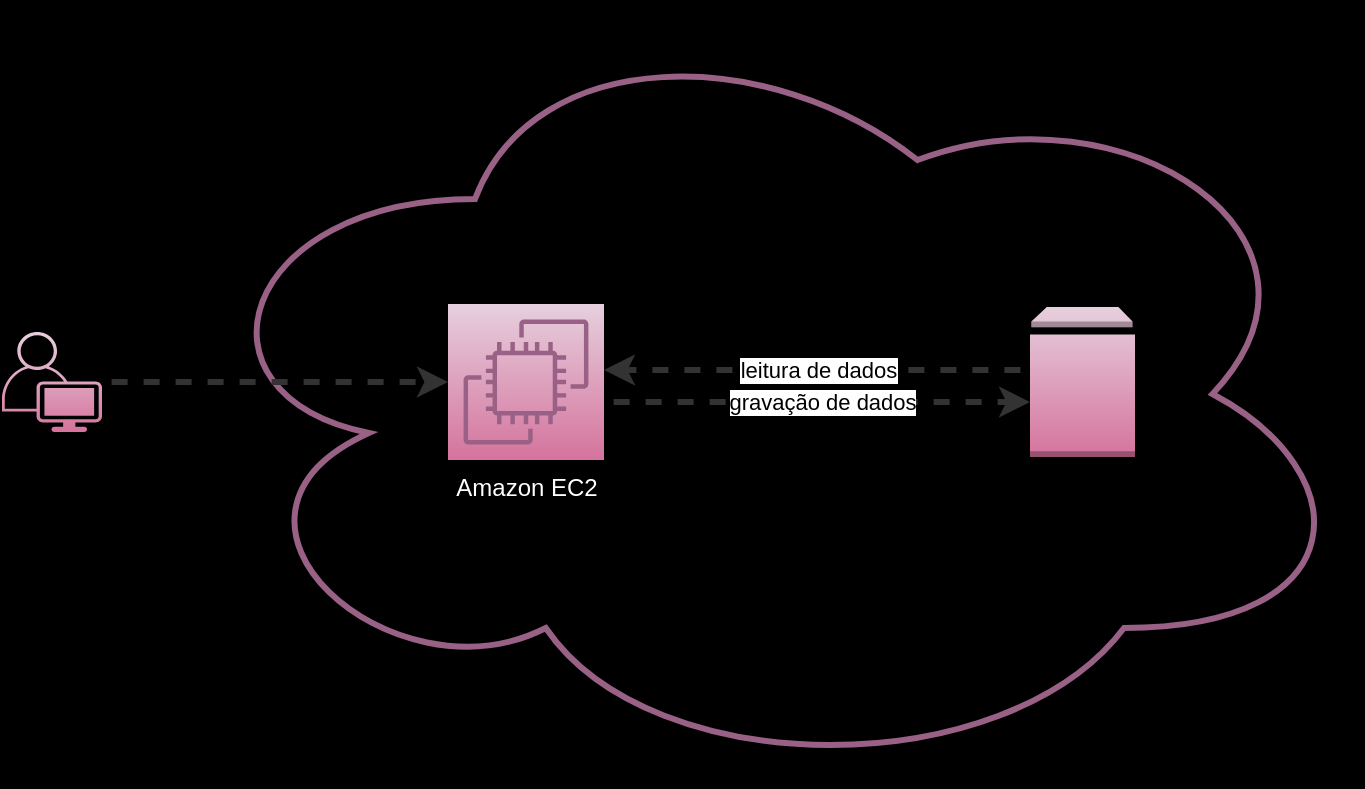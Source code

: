 <mxfile version="28.1.2">
  <diagram name="Página-1" id="b7c0HNShAyenCNqQ-96v">
    <mxGraphModel dx="1226" dy="736" grid="0" gridSize="10" guides="1" tooltips="1" connect="1" arrows="1" fold="1" page="1" pageScale="1" pageWidth="827" pageHeight="1169" background="#000000" math="0" shadow="0">
      <root>
        <mxCell id="0" />
        <mxCell id="1" parent="0" />
        <mxCell id="k4jxe9d4MujFpcMfzilK-7" value="" style="ellipse;shape=cloud;whiteSpace=wrap;html=1;fillColor=none;strokeColor=#996185;strokeWidth=3;gradientColor=default;shadow=0;" vertex="1" parent="1">
          <mxGeometry x="170" y="117" width="590" height="390" as="geometry" />
        </mxCell>
        <mxCell id="k4jxe9d4MujFpcMfzilK-12" style="edgeStyle=orthogonalEdgeStyle;rounded=0;orthogonalLoop=1;jettySize=auto;html=1;strokeWidth=3;strokeColor=#333333;flowAnimation=1;" edge="1" parent="1">
          <mxGeometry relative="1" as="geometry">
            <mxPoint x="595" y="300" as="sourcePoint" />
            <mxPoint x="382" y="300" as="targetPoint" />
          </mxGeometry>
        </mxCell>
        <mxCell id="k4jxe9d4MujFpcMfzilK-13" value="leitura de dados" style="edgeLabel;html=1;align=center;verticalAlign=middle;resizable=0;points=[];" vertex="1" connectable="0" parent="k4jxe9d4MujFpcMfzilK-12">
          <mxGeometry x="-0.057" y="1" relative="1" as="geometry">
            <mxPoint x="-6" y="-1" as="offset" />
          </mxGeometry>
        </mxCell>
        <mxCell id="k4jxe9d4MujFpcMfzilK-2" value="Amazon EBS" style="outlineConnect=0;dashed=0;verticalLabelPosition=bottom;verticalAlign=top;align=center;html=1;shape=mxgraph.aws3.volume;fillColor=#e6d0de;strokeColor=#996185;gradientColor=#d5739d;" vertex="1" parent="1">
          <mxGeometry x="595" y="268.5" width="52.5" height="75" as="geometry" />
        </mxCell>
        <mxCell id="k4jxe9d4MujFpcMfzilK-11" style="edgeStyle=orthogonalEdgeStyle;rounded=0;orthogonalLoop=1;jettySize=auto;html=1;flowAnimation=1;strokeWidth=3;strokeColor=#333333;" edge="1" parent="1" source="k4jxe9d4MujFpcMfzilK-3" target="k4jxe9d4MujFpcMfzilK-2">
          <mxGeometry relative="1" as="geometry">
            <Array as="points">
              <mxPoint x="487" y="316" />
              <mxPoint x="487" y="316" />
            </Array>
          </mxGeometry>
        </mxCell>
        <mxCell id="k4jxe9d4MujFpcMfzilK-14" value="gravação de dados" style="edgeLabel;html=1;align=center;verticalAlign=middle;resizable=0;points=[];" vertex="1" connectable="0" parent="k4jxe9d4MujFpcMfzilK-11">
          <mxGeometry x="0.189" y="-2" relative="1" as="geometry">
            <mxPoint x="-18" y="-2" as="offset" />
          </mxGeometry>
        </mxCell>
        <mxCell id="k4jxe9d4MujFpcMfzilK-3" value="&lt;font style=&quot;color: rgb(255, 255, 255);&quot;&gt;Amazon EC2&lt;/font&gt;" style="sketch=0;points=[[0,0,0],[0.25,0,0],[0.5,0,0],[0.75,0,0],[1,0,0],[0,1,0],[0.25,1,0],[0.5,1,0],[0.75,1,0],[1,1,0],[0,0.25,0],[0,0.5,0],[0,0.75,0],[1,0.25,0],[1,0.5,0],[1,0.75,0]];outlineConnect=0;fillColor=#e6d0de;strokeColor=#996185;dashed=0;verticalLabelPosition=bottom;verticalAlign=top;align=center;html=1;fontSize=12;fontStyle=0;aspect=fixed;shape=mxgraph.aws4.resourceIcon;resIcon=mxgraph.aws4.ec2;gradientColor=#d5739d;" vertex="1" parent="1">
          <mxGeometry x="304" y="267" width="78" height="78" as="geometry" />
        </mxCell>
        <mxCell id="k4jxe9d4MujFpcMfzilK-5" value="Usuário" style="points=[[0.35,0,0],[0.98,0.51,0],[1,0.71,0],[0.67,1,0],[0,0.795,0],[0,0.65,0]];verticalLabelPosition=bottom;sketch=0;html=1;verticalAlign=top;aspect=fixed;align=center;pointerEvents=1;shape=mxgraph.cisco19.user;fillColor=#e6d0de;strokeColor=#996185;gradientColor=#d5739d;" vertex="1" parent="1">
          <mxGeometry x="81" y="281" width="50" height="50" as="geometry" />
        </mxCell>
        <mxCell id="k4jxe9d4MujFpcMfzilK-8" style="edgeStyle=orthogonalEdgeStyle;rounded=0;orthogonalLoop=1;jettySize=auto;html=1;entryX=0;entryY=0.5;entryDx=0;entryDy=0;entryPerimeter=0;flowAnimation=1;shadow=0;curved=0;strokeColor=#333333;strokeWidth=3;" edge="1" parent="1" source="k4jxe9d4MujFpcMfzilK-5" target="k4jxe9d4MujFpcMfzilK-3">
          <mxGeometry relative="1" as="geometry" />
        </mxCell>
      </root>
    </mxGraphModel>
  </diagram>
</mxfile>
